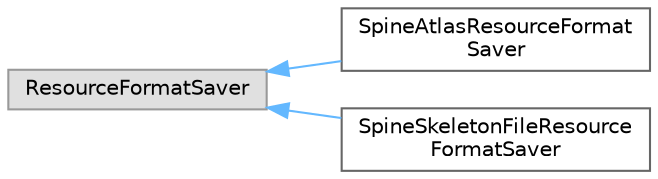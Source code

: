 digraph "类继承关系图"
{
 // LATEX_PDF_SIZE
  bgcolor="transparent";
  edge [fontname=Helvetica,fontsize=10,labelfontname=Helvetica,labelfontsize=10];
  node [fontname=Helvetica,fontsize=10,shape=box,height=0.2,width=0.4];
  rankdir="LR";
  Node0 [id="Node000000",label="ResourceFormatSaver",height=0.2,width=0.4,color="grey60", fillcolor="#E0E0E0", style="filled",tooltip=" "];
  Node0 -> Node1 [id="edge5826_Node000000_Node000001",dir="back",color="steelblue1",style="solid",tooltip=" "];
  Node1 [id="Node000001",label="SpineAtlasResourceFormat\lSaver",height=0.2,width=0.4,color="grey40", fillcolor="white", style="filled",URL="$class_spine_atlas_resource_format_saver.html",tooltip=" "];
  Node0 -> Node2 [id="edge5827_Node000000_Node000002",dir="back",color="steelblue1",style="solid",tooltip=" "];
  Node2 [id="Node000002",label="SpineSkeletonFileResource\lFormatSaver",height=0.2,width=0.4,color="grey40", fillcolor="white", style="filled",URL="$class_spine_skeleton_file_resource_format_saver.html",tooltip=" "];
}
